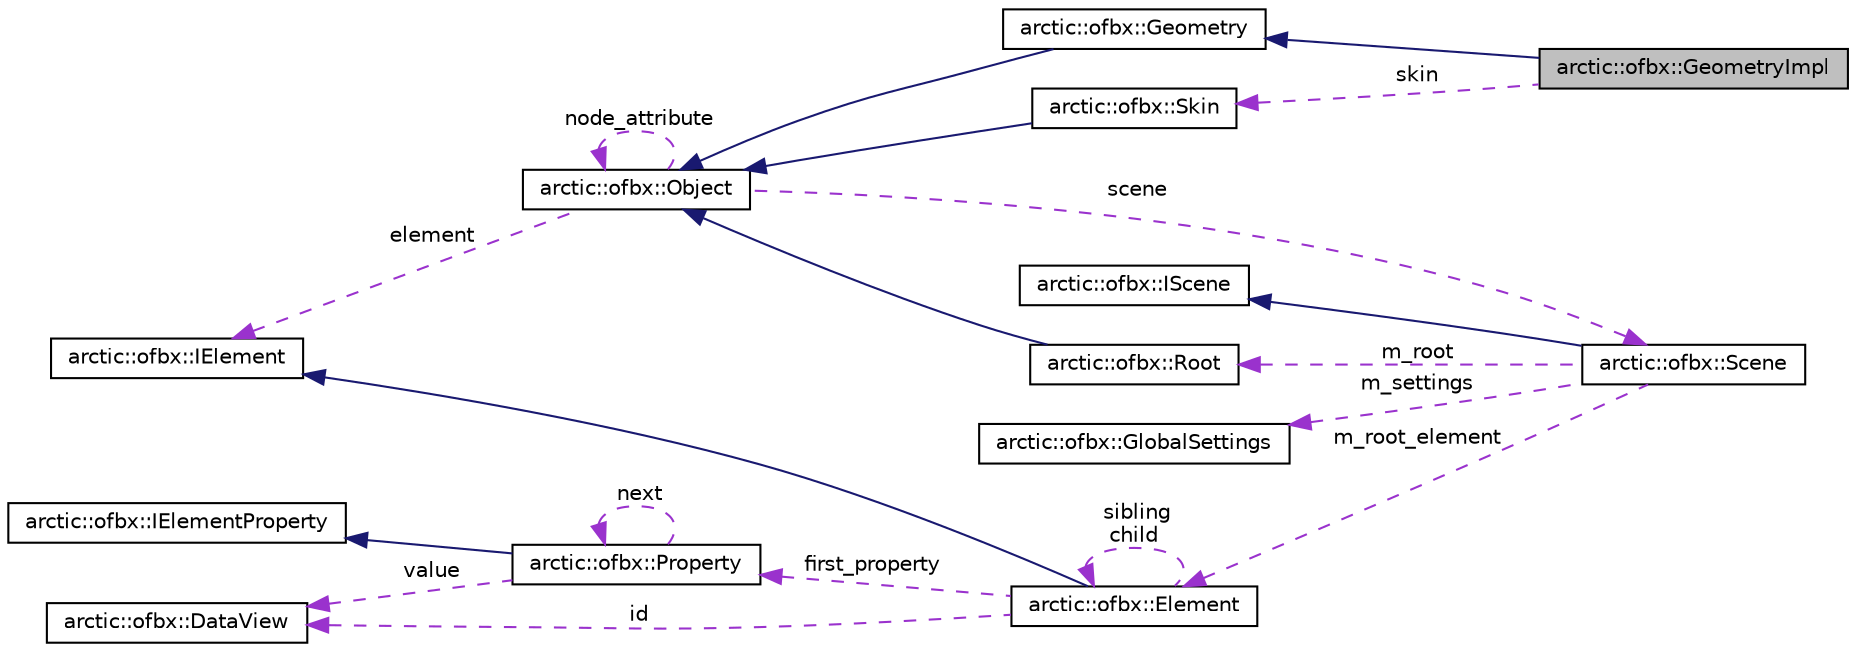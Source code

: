 digraph "arctic::ofbx::GeometryImpl"
{
 // LATEX_PDF_SIZE
  edge [fontname="Helvetica",fontsize="10",labelfontname="Helvetica",labelfontsize="10"];
  node [fontname="Helvetica",fontsize="10",shape=record];
  rankdir="LR";
  Node3 [label="arctic::ofbx::GeometryImpl",height=0.2,width=0.4,color="black", fillcolor="grey75", style="filled", fontcolor="black",tooltip=" "];
  Node4 -> Node3 [dir="back",color="midnightblue",fontsize="10",style="solid",fontname="Helvetica"];
  Node4 [label="arctic::ofbx::Geometry",height=0.2,width=0.4,color="black", fillcolor="white", style="filled",URL="$structarctic_1_1ofbx_1_1_geometry.html",tooltip=" "];
  Node5 -> Node4 [dir="back",color="midnightblue",fontsize="10",style="solid",fontname="Helvetica"];
  Node5 [label="arctic::ofbx::Object",height=0.2,width=0.4,color="black", fillcolor="white", style="filled",URL="$structarctic_1_1ofbx_1_1_object.html",tooltip=" "];
  Node6 -> Node5 [dir="back",color="darkorchid3",fontsize="10",style="dashed",label=" scene" ,fontname="Helvetica"];
  Node6 [label="arctic::ofbx::Scene",height=0.2,width=0.4,color="black", fillcolor="white", style="filled",URL="$structarctic_1_1ofbx_1_1_scene.html",tooltip=" "];
  Node7 -> Node6 [dir="back",color="midnightblue",fontsize="10",style="solid",fontname="Helvetica"];
  Node7 [label="arctic::ofbx::IScene",height=0.2,width=0.4,color="black", fillcolor="white", style="filled",URL="$structarctic_1_1ofbx_1_1_i_scene.html",tooltip=" "];
  Node8 -> Node6 [dir="back",color="darkorchid3",fontsize="10",style="dashed",label=" m_root" ,fontname="Helvetica"];
  Node8 [label="arctic::ofbx::Root",height=0.2,width=0.4,color="black", fillcolor="white", style="filled",URL="$structarctic_1_1ofbx_1_1_root.html",tooltip=" "];
  Node5 -> Node8 [dir="back",color="midnightblue",fontsize="10",style="solid",fontname="Helvetica"];
  Node9 -> Node6 [dir="back",color="darkorchid3",fontsize="10",style="dashed",label=" m_settings" ,fontname="Helvetica"];
  Node9 [label="arctic::ofbx::GlobalSettings",height=0.2,width=0.4,color="black", fillcolor="white", style="filled",URL="$structarctic_1_1ofbx_1_1_global_settings.html",tooltip=" "];
  Node10 -> Node6 [dir="back",color="darkorchid3",fontsize="10",style="dashed",label=" m_root_element" ,fontname="Helvetica"];
  Node10 [label="arctic::ofbx::Element",height=0.2,width=0.4,color="black", fillcolor="white", style="filled",URL="$structarctic_1_1ofbx_1_1_element.html",tooltip=" "];
  Node11 -> Node10 [dir="back",color="midnightblue",fontsize="10",style="solid",fontname="Helvetica"];
  Node11 [label="arctic::ofbx::IElement",height=0.2,width=0.4,color="black", fillcolor="white", style="filled",URL="$structarctic_1_1ofbx_1_1_i_element.html",tooltip=" "];
  Node12 -> Node10 [dir="back",color="darkorchid3",fontsize="10",style="dashed",label=" first_property" ,fontname="Helvetica"];
  Node12 [label="arctic::ofbx::Property",height=0.2,width=0.4,color="black", fillcolor="white", style="filled",URL="$structarctic_1_1ofbx_1_1_property.html",tooltip=" "];
  Node13 -> Node12 [dir="back",color="midnightblue",fontsize="10",style="solid",fontname="Helvetica"];
  Node13 [label="arctic::ofbx::IElementProperty",height=0.2,width=0.4,color="black", fillcolor="white", style="filled",URL="$structarctic_1_1ofbx_1_1_i_element_property.html",tooltip=" "];
  Node12 -> Node12 [dir="back",color="darkorchid3",fontsize="10",style="dashed",label=" next" ,fontname="Helvetica"];
  Node14 -> Node12 [dir="back",color="darkorchid3",fontsize="10",style="dashed",label=" value" ,fontname="Helvetica"];
  Node14 [label="arctic::ofbx::DataView",height=0.2,width=0.4,color="black", fillcolor="white", style="filled",URL="$structarctic_1_1ofbx_1_1_data_view.html",tooltip=" "];
  Node10 -> Node10 [dir="back",color="darkorchid3",fontsize="10",style="dashed",label=" sibling\nchild" ,fontname="Helvetica"];
  Node14 -> Node10 [dir="back",color="darkorchid3",fontsize="10",style="dashed",label=" id" ,fontname="Helvetica"];
  Node5 -> Node5 [dir="back",color="darkorchid3",fontsize="10",style="dashed",label=" node_attribute" ,fontname="Helvetica"];
  Node11 -> Node5 [dir="back",color="darkorchid3",fontsize="10",style="dashed",label=" element" ,fontname="Helvetica"];
  Node15 -> Node3 [dir="back",color="darkorchid3",fontsize="10",style="dashed",label=" skin" ,fontname="Helvetica"];
  Node15 [label="arctic::ofbx::Skin",height=0.2,width=0.4,color="black", fillcolor="white", style="filled",URL="$structarctic_1_1ofbx_1_1_skin.html",tooltip=" "];
  Node5 -> Node15 [dir="back",color="midnightblue",fontsize="10",style="solid",fontname="Helvetica"];
}
